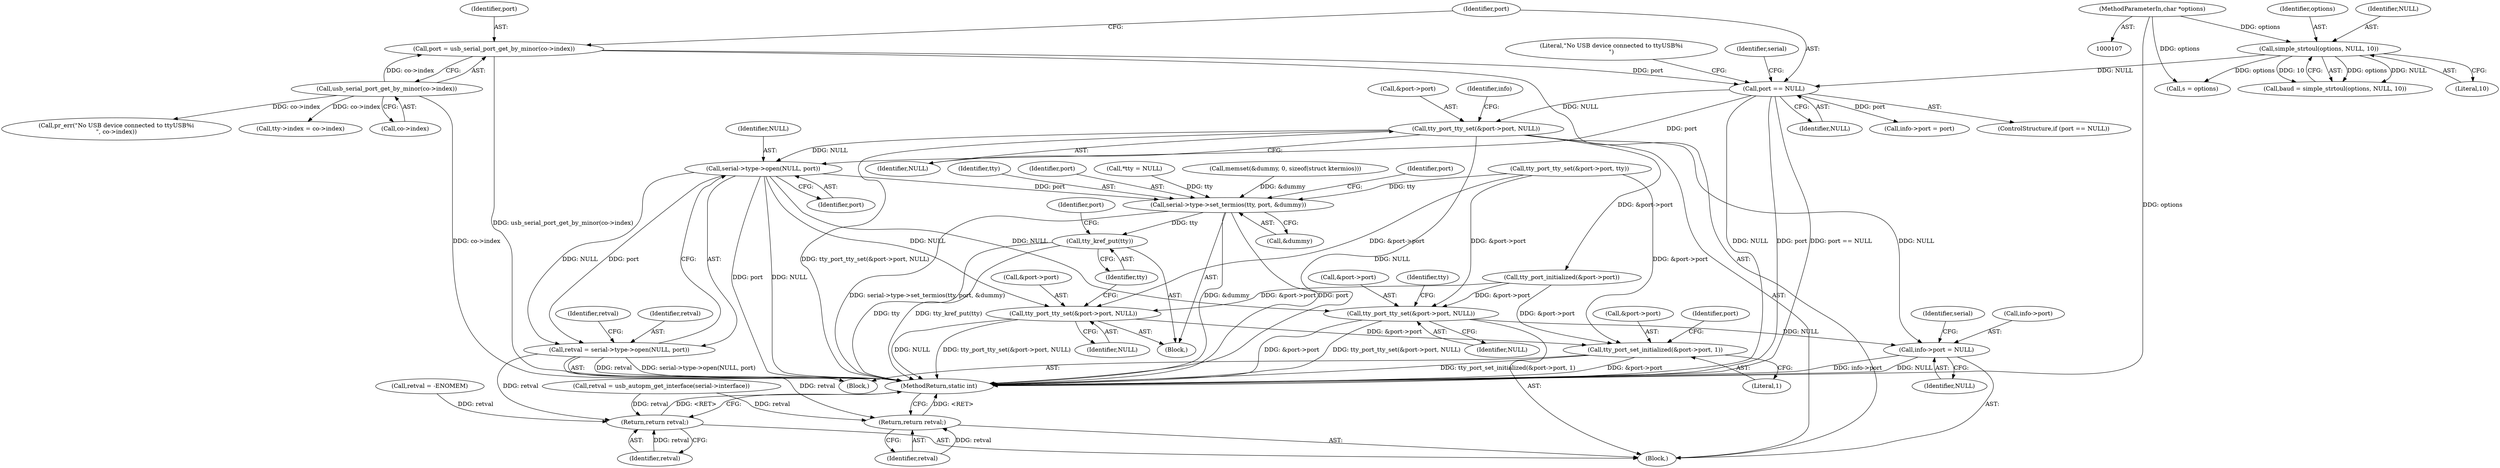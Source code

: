 digraph "0_linux_299d7572e46f98534033a9e65973f13ad1ce9047@API" {
"1000384" [label="(Call,serial->type->open(NULL, port))"];
"1000275" [label="(Call,tty_port_tty_set(&port->port, NULL))"];
"1000249" [label="(Call,port == NULL)"];
"1000242" [label="(Call,port = usb_serial_port_get_by_minor(co->index))"];
"1000244" [label="(Call,usb_serial_port_get_by_minor(co->index))"];
"1000154" [label="(Call,simple_strtoul(options, NULL, 10))"];
"1000109" [label="(MethodParameterIn,char *options)"];
"1000382" [label="(Call,retval = serial->type->open(NULL, port))"];
"1000461" [label="(Return,return retval;)"];
"1000497" [label="(Return,return retval;)"];
"1000424" [label="(Call,serial->type->set_termios(tty, port, &dummy))"];
"1000435" [label="(Call,tty_kref_put(tty))"];
"1000429" [label="(Call,tty_port_tty_set(&port->port, NULL))"];
"1000437" [label="(Call,tty_port_set_initialized(&port->port, 1))"];
"1000464" [label="(Call,tty_port_tty_set(&port->port, NULL))"];
"1000480" [label="(Call,info->port = NULL)"];
"1000283" [label="(Identifier,info)"];
"1000294" [label="(Call,tty_port_initialized(&port->port))"];
"1000465" [label="(Call,&port->port)"];
"1000299" [label="(Block,)"];
"1000464" [label="(Call,tty_port_tty_set(&port->port, NULL))"];
"1000438" [label="(Call,&port->port)"];
"1000385" [label="(Identifier,NULL)"];
"1000388" [label="(Identifier,retval)"];
"1000440" [label="(Identifier,port)"];
"1000254" [label="(Literal,\"No USB device connected to ttyUSB%i\n\")"];
"1000275" [label="(Call,tty_port_tty_set(&port->port, NULL))"];
"1000280" [label="(Identifier,NULL)"];
"1000156" [label="(Identifier,NULL)"];
"1000461" [label="(Return,return retval;)"];
"1000499" [label="(MethodReturn,static int)"];
"1000436" [label="(Identifier,tty)"];
"1000469" [label="(Identifier,NULL)"];
"1000480" [label="(Call,info->port = NULL)"];
"1000435" [label="(Call,tty_kref_put(tty))"];
"1000383" [label="(Identifier,retval)"];
"1000152" [label="(Call,baud = simple_strtoul(options, NULL, 10))"];
"1000253" [label="(Call,pr_err(\"No USB device connected to ttyUSB%i\n\", co->index))"];
"1000424" [label="(Call,serial->type->set_termios(tty, port, &dummy))"];
"1000155" [label="(Identifier,options)"];
"1000386" [label="(Identifier,port)"];
"1000333" [label="(Call,tty->index = co->index)"];
"1000484" [label="(Identifier,NULL)"];
"1000429" [label="(Call,tty_port_tty_set(&port->port, NULL))"];
"1000251" [label="(Identifier,NULL)"];
"1000110" [label="(Block,)"];
"1000250" [label="(Identifier,port)"];
"1000266" [label="(Call,retval = usb_autopm_get_interface(serial->interface))"];
"1000145" [label="(Call,*tty = NULL)"];
"1000418" [label="(Call,memset(&dummy, 0, sizeof(struct ktermios)))"];
"1000442" [label="(Literal,1)"];
"1000157" [label="(Literal,10)"];
"1000281" [label="(Call,info->port = port)"];
"1000248" [label="(ControlStructure,if (port == NULL))"];
"1000498" [label="(Identifier,retval)"];
"1000244" [label="(Call,usb_serial_port_get_by_minor(co->index))"];
"1000249" [label="(Call,port == NULL)"];
"1000318" [label="(Call,retval = -ENOMEM)"];
"1000376" [label="(Call,tty_port_tty_set(&port->port, tty))"];
"1000487" [label="(Identifier,serial)"];
"1000382" [label="(Call,retval = serial->type->open(NULL, port))"];
"1000384" [label="(Call,serial->type->open(NULL, port))"];
"1000432" [label="(Identifier,port)"];
"1000425" [label="(Identifier,tty)"];
"1000245" [label="(Call,co->index)"];
"1000242" [label="(Call,port = usb_serial_port_get_by_minor(co->index))"];
"1000446" [label="(Identifier,port)"];
"1000158" [label="(Call,s = options)"];
"1000437" [label="(Call,tty_port_set_initialized(&port->port, 1))"];
"1000497" [label="(Return,return retval;)"];
"1000109" [label="(MethodParameterIn,char *options)"];
"1000243" [label="(Identifier,port)"];
"1000430" [label="(Call,&port->port)"];
"1000154" [label="(Call,simple_strtoul(options, NULL, 10))"];
"1000434" [label="(Identifier,NULL)"];
"1000427" [label="(Call,&dummy)"];
"1000426" [label="(Identifier,port)"];
"1000462" [label="(Identifier,retval)"];
"1000471" [label="(Identifier,tty)"];
"1000481" [label="(Call,info->port)"];
"1000276" [label="(Call,&port->port)"];
"1000403" [label="(Block,)"];
"1000262" [label="(Identifier,serial)"];
"1000384" -> "1000382"  [label="AST: "];
"1000384" -> "1000386"  [label="CFG: "];
"1000385" -> "1000384"  [label="AST: "];
"1000386" -> "1000384"  [label="AST: "];
"1000382" -> "1000384"  [label="CFG: "];
"1000384" -> "1000499"  [label="DDG: port"];
"1000384" -> "1000499"  [label="DDG: NULL"];
"1000384" -> "1000382"  [label="DDG: NULL"];
"1000384" -> "1000382"  [label="DDG: port"];
"1000275" -> "1000384"  [label="DDG: NULL"];
"1000249" -> "1000384"  [label="DDG: port"];
"1000384" -> "1000424"  [label="DDG: port"];
"1000384" -> "1000429"  [label="DDG: NULL"];
"1000384" -> "1000464"  [label="DDG: NULL"];
"1000275" -> "1000110"  [label="AST: "];
"1000275" -> "1000280"  [label="CFG: "];
"1000276" -> "1000275"  [label="AST: "];
"1000280" -> "1000275"  [label="AST: "];
"1000283" -> "1000275"  [label="CFG: "];
"1000275" -> "1000499"  [label="DDG: tty_port_tty_set(&port->port, NULL)"];
"1000275" -> "1000499"  [label="DDG: NULL"];
"1000249" -> "1000275"  [label="DDG: NULL"];
"1000275" -> "1000294"  [label="DDG: &port->port"];
"1000275" -> "1000480"  [label="DDG: NULL"];
"1000249" -> "1000248"  [label="AST: "];
"1000249" -> "1000251"  [label="CFG: "];
"1000250" -> "1000249"  [label="AST: "];
"1000251" -> "1000249"  [label="AST: "];
"1000254" -> "1000249"  [label="CFG: "];
"1000262" -> "1000249"  [label="CFG: "];
"1000249" -> "1000499"  [label="DDG: NULL"];
"1000249" -> "1000499"  [label="DDG: port"];
"1000249" -> "1000499"  [label="DDG: port == NULL"];
"1000242" -> "1000249"  [label="DDG: port"];
"1000154" -> "1000249"  [label="DDG: NULL"];
"1000249" -> "1000281"  [label="DDG: port"];
"1000242" -> "1000110"  [label="AST: "];
"1000242" -> "1000244"  [label="CFG: "];
"1000243" -> "1000242"  [label="AST: "];
"1000244" -> "1000242"  [label="AST: "];
"1000250" -> "1000242"  [label="CFG: "];
"1000242" -> "1000499"  [label="DDG: usb_serial_port_get_by_minor(co->index)"];
"1000244" -> "1000242"  [label="DDG: co->index"];
"1000244" -> "1000245"  [label="CFG: "];
"1000245" -> "1000244"  [label="AST: "];
"1000244" -> "1000499"  [label="DDG: co->index"];
"1000244" -> "1000253"  [label="DDG: co->index"];
"1000244" -> "1000333"  [label="DDG: co->index"];
"1000154" -> "1000152"  [label="AST: "];
"1000154" -> "1000157"  [label="CFG: "];
"1000155" -> "1000154"  [label="AST: "];
"1000156" -> "1000154"  [label="AST: "];
"1000157" -> "1000154"  [label="AST: "];
"1000152" -> "1000154"  [label="CFG: "];
"1000154" -> "1000152"  [label="DDG: options"];
"1000154" -> "1000152"  [label="DDG: NULL"];
"1000154" -> "1000152"  [label="DDG: 10"];
"1000109" -> "1000154"  [label="DDG: options"];
"1000154" -> "1000158"  [label="DDG: options"];
"1000109" -> "1000107"  [label="AST: "];
"1000109" -> "1000499"  [label="DDG: options"];
"1000109" -> "1000158"  [label="DDG: options"];
"1000382" -> "1000299"  [label="AST: "];
"1000383" -> "1000382"  [label="AST: "];
"1000388" -> "1000382"  [label="CFG: "];
"1000382" -> "1000499"  [label="DDG: retval"];
"1000382" -> "1000499"  [label="DDG: serial->type->open(NULL, port)"];
"1000382" -> "1000461"  [label="DDG: retval"];
"1000382" -> "1000497"  [label="DDG: retval"];
"1000461" -> "1000110"  [label="AST: "];
"1000461" -> "1000462"  [label="CFG: "];
"1000462" -> "1000461"  [label="AST: "];
"1000499" -> "1000461"  [label="CFG: "];
"1000461" -> "1000499"  [label="DDG: <RET>"];
"1000462" -> "1000461"  [label="DDG: retval"];
"1000266" -> "1000461"  [label="DDG: retval"];
"1000497" -> "1000110"  [label="AST: "];
"1000497" -> "1000498"  [label="CFG: "];
"1000498" -> "1000497"  [label="AST: "];
"1000499" -> "1000497"  [label="CFG: "];
"1000497" -> "1000499"  [label="DDG: <RET>"];
"1000498" -> "1000497"  [label="DDG: retval"];
"1000318" -> "1000497"  [label="DDG: retval"];
"1000266" -> "1000497"  [label="DDG: retval"];
"1000424" -> "1000403"  [label="AST: "];
"1000424" -> "1000427"  [label="CFG: "];
"1000425" -> "1000424"  [label="AST: "];
"1000426" -> "1000424"  [label="AST: "];
"1000427" -> "1000424"  [label="AST: "];
"1000432" -> "1000424"  [label="CFG: "];
"1000424" -> "1000499"  [label="DDG: &dummy"];
"1000424" -> "1000499"  [label="DDG: port"];
"1000424" -> "1000499"  [label="DDG: serial->type->set_termios(tty, port, &dummy)"];
"1000145" -> "1000424"  [label="DDG: tty"];
"1000376" -> "1000424"  [label="DDG: tty"];
"1000418" -> "1000424"  [label="DDG: &dummy"];
"1000424" -> "1000435"  [label="DDG: tty"];
"1000435" -> "1000403"  [label="AST: "];
"1000435" -> "1000436"  [label="CFG: "];
"1000436" -> "1000435"  [label="AST: "];
"1000440" -> "1000435"  [label="CFG: "];
"1000435" -> "1000499"  [label="DDG: tty"];
"1000435" -> "1000499"  [label="DDG: tty_kref_put(tty)"];
"1000429" -> "1000403"  [label="AST: "];
"1000429" -> "1000434"  [label="CFG: "];
"1000430" -> "1000429"  [label="AST: "];
"1000434" -> "1000429"  [label="AST: "];
"1000436" -> "1000429"  [label="CFG: "];
"1000429" -> "1000499"  [label="DDG: NULL"];
"1000429" -> "1000499"  [label="DDG: tty_port_tty_set(&port->port, NULL)"];
"1000376" -> "1000429"  [label="DDG: &port->port"];
"1000294" -> "1000429"  [label="DDG: &port->port"];
"1000429" -> "1000437"  [label="DDG: &port->port"];
"1000437" -> "1000299"  [label="AST: "];
"1000437" -> "1000442"  [label="CFG: "];
"1000438" -> "1000437"  [label="AST: "];
"1000442" -> "1000437"  [label="AST: "];
"1000446" -> "1000437"  [label="CFG: "];
"1000437" -> "1000499"  [label="DDG: tty_port_set_initialized(&port->port, 1)"];
"1000437" -> "1000499"  [label="DDG: &port->port"];
"1000376" -> "1000437"  [label="DDG: &port->port"];
"1000294" -> "1000437"  [label="DDG: &port->port"];
"1000464" -> "1000110"  [label="AST: "];
"1000464" -> "1000469"  [label="CFG: "];
"1000465" -> "1000464"  [label="AST: "];
"1000469" -> "1000464"  [label="AST: "];
"1000471" -> "1000464"  [label="CFG: "];
"1000464" -> "1000499"  [label="DDG: &port->port"];
"1000464" -> "1000499"  [label="DDG: tty_port_tty_set(&port->port, NULL)"];
"1000376" -> "1000464"  [label="DDG: &port->port"];
"1000294" -> "1000464"  [label="DDG: &port->port"];
"1000464" -> "1000480"  [label="DDG: NULL"];
"1000480" -> "1000110"  [label="AST: "];
"1000480" -> "1000484"  [label="CFG: "];
"1000481" -> "1000480"  [label="AST: "];
"1000484" -> "1000480"  [label="AST: "];
"1000487" -> "1000480"  [label="CFG: "];
"1000480" -> "1000499"  [label="DDG: info->port"];
"1000480" -> "1000499"  [label="DDG: NULL"];
}
